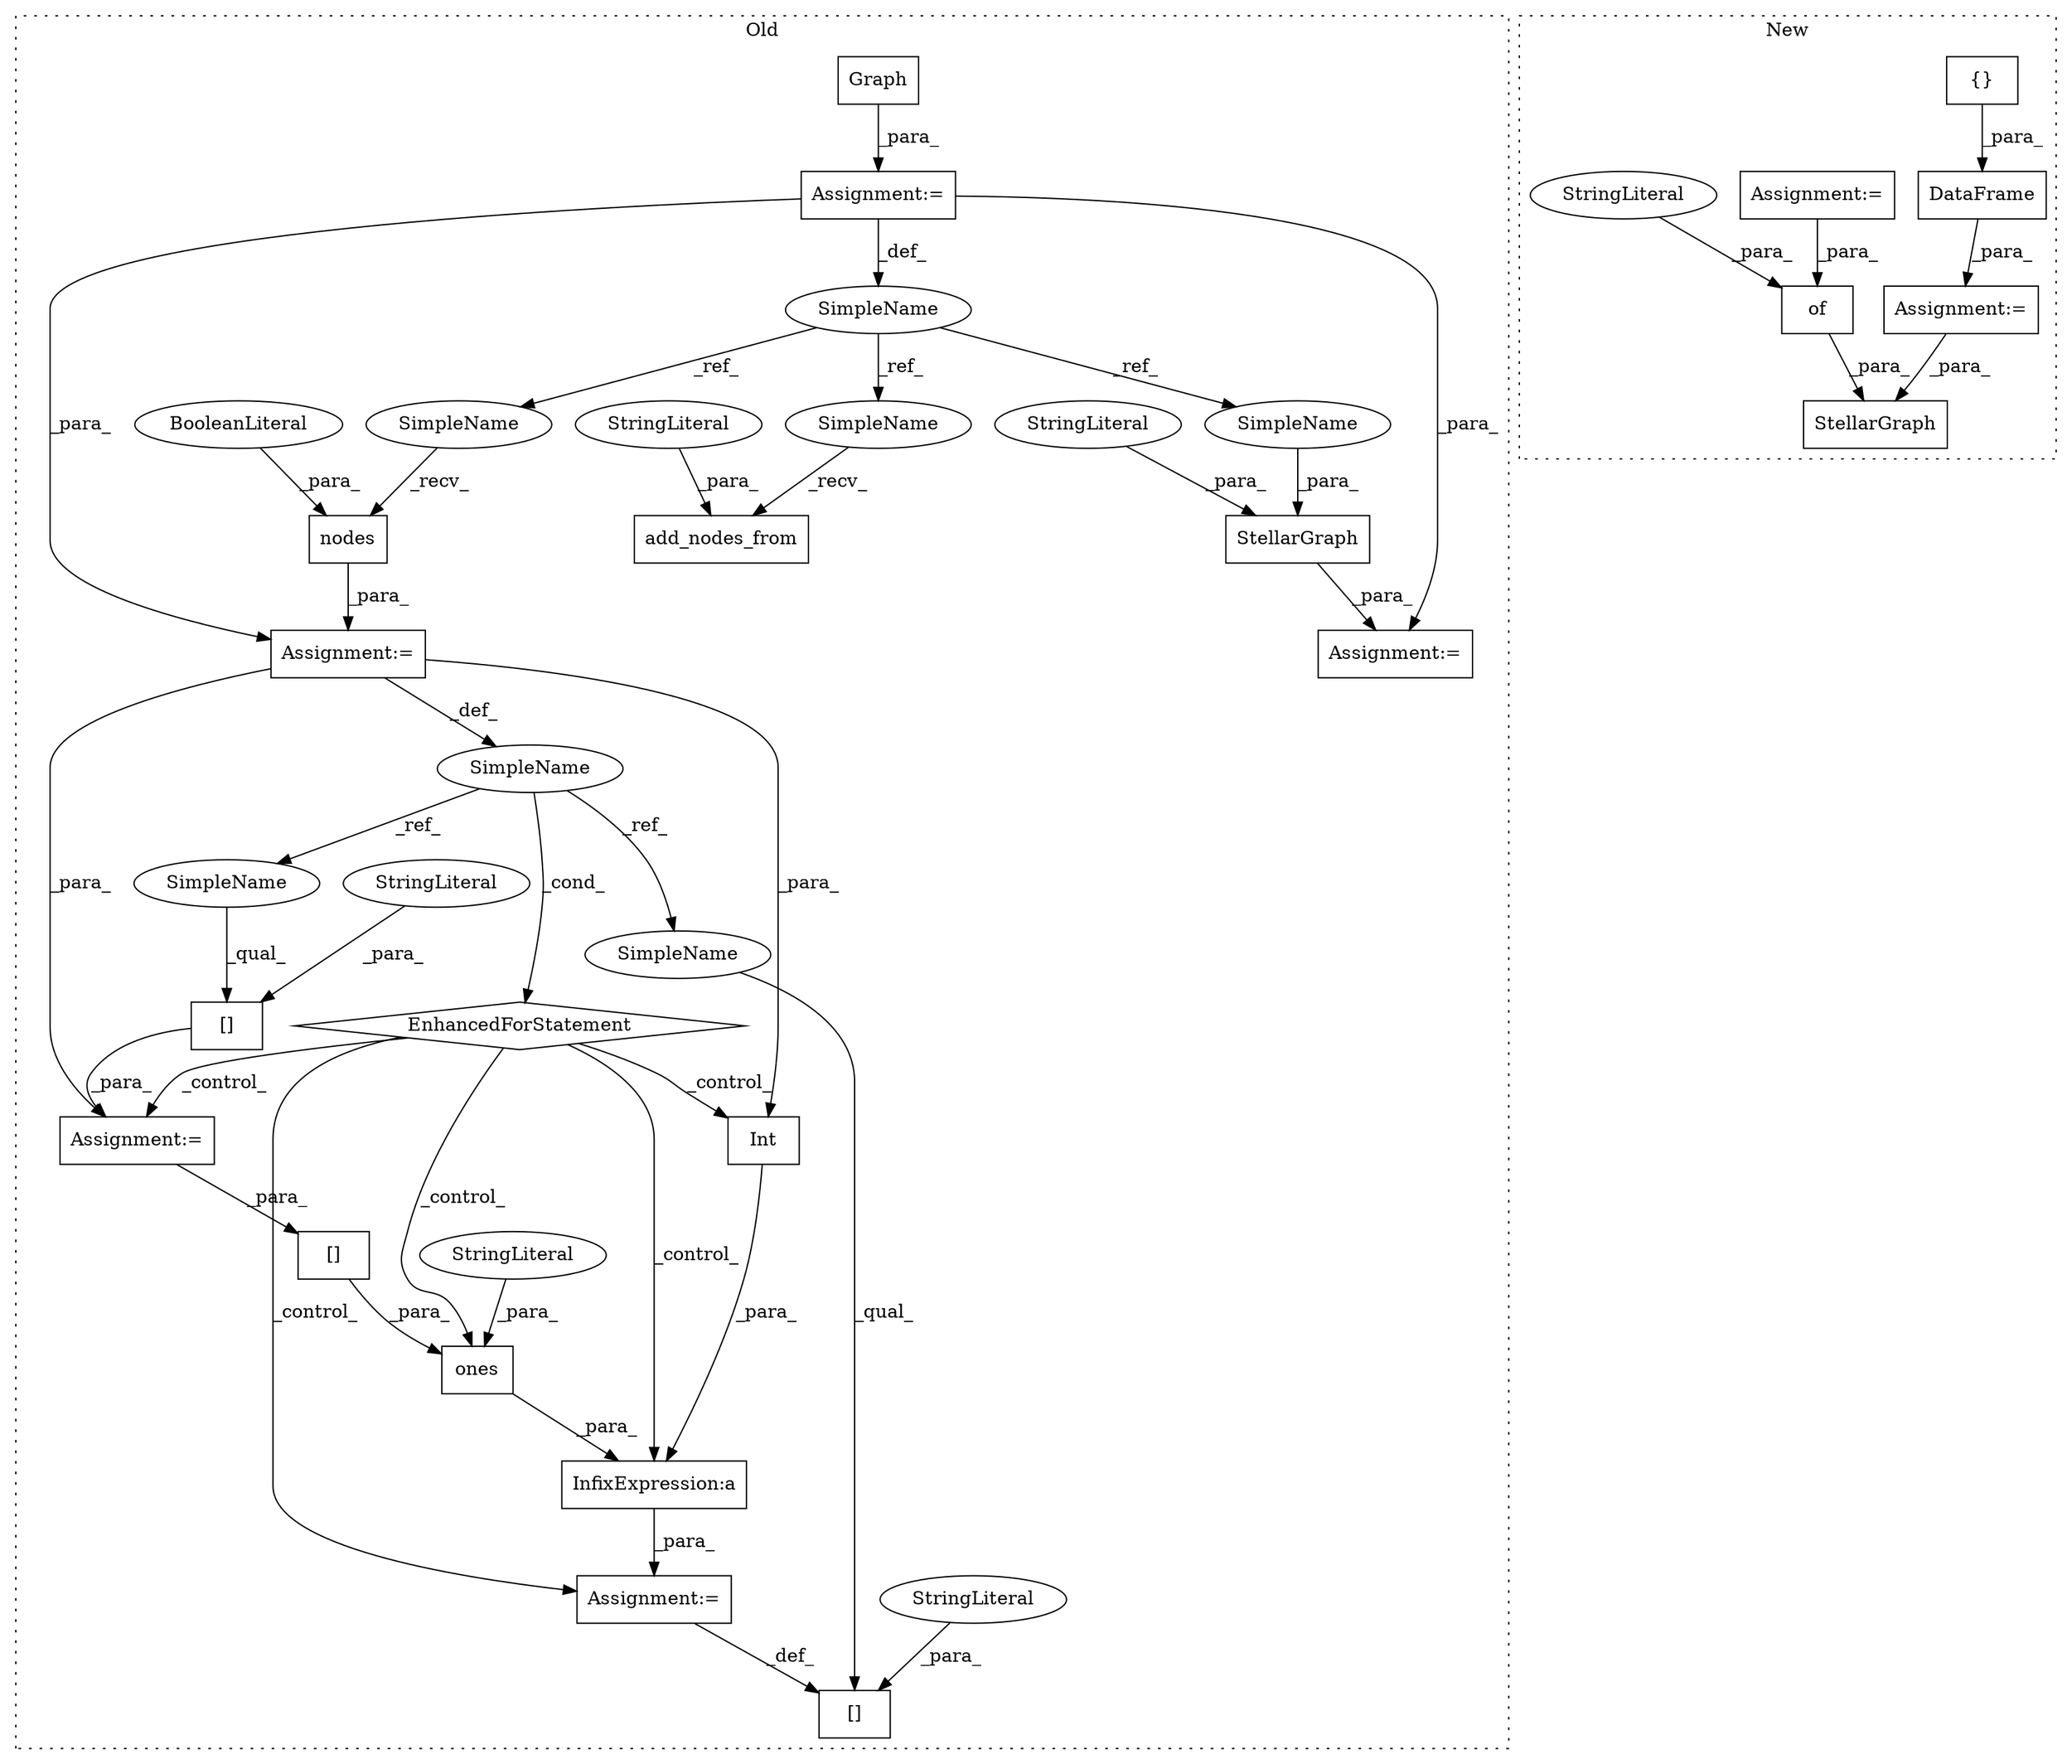 digraph G {
subgraph cluster0 {
1 [label="nodes" a="32" s="2514,2524" l="6,1" shape="box"];
4 [label="Assignment:=" a="7" s="2431,2525" l="69,2" shape="box"];
5 [label="Assignment:=" a="7" s="2140" l="1" shape="box"];
7 [label="SimpleName" a="42" s="2139" l="1" shape="ellipse"];
8 [label="StellarGraph" a="32" s="2659,2683" l="13,1" shape="box"];
9 [label="EnhancedForStatement" a="70" s="2431,2525" l="69,2" shape="diamond"];
11 [label="Graph" a="32" s="2150" l="7" shape="box"];
12 [label="Int" a="32" s="2583,2588" l="4,1" shape="box"];
13 [label="InfixExpression:a" a="27" s="2595" l="3" shape="box"];
14 [label="[]" a="2" s="2564,2579" l="6,1" shape="box"];
15 [label="StringLiteral" a="45" s="2674" l="9" shape="ellipse"];
16 [label="StringLiteral" a="45" s="2570" l="9" shape="ellipse"];
17 [label="Assignment:=" a="7" s="2580" l="1" shape="box"];
19 [label="add_nodes_from" a="32" s="2165,2197" l="15,1" shape="box"];
20 [label="StringLiteral" a="45" s="2193" l="4" shape="ellipse"];
21 [label="BooleanLiteral" a="9" s="2520" l="4" shape="ellipse"];
23 [label="[]" a="2" s="2609,2632" l="21,1" shape="box"];
24 [label="SimpleName" a="42" s="2504" l="5" shape="ellipse"];
25 [label="[]" a="2" s="2540,2553" l="6,1" shape="box"];
27 [label="StringLiteral" a="45" s="2546" l="7" shape="ellipse"];
28 [label="ones" a="32" s="2604,2639" l="5,1" shape="box"];
29 [label="StringLiteral" a="45" s="2634" l="5" shape="ellipse"];
30 [label="Assignment:=" a="7" s="2658" l="1" shape="box"];
31 [label="Assignment:=" a="7" s="2539" l="1" shape="box"];
32 [label="SimpleName" a="42" s="2564" l="5" shape="ellipse"];
33 [label="SimpleName" a="42" s="2540" l="5" shape="ellipse"];
34 [label="SimpleName" a="42" s="2672" l="1" shape="ellipse"];
35 [label="SimpleName" a="42" s="2163" l="1" shape="ellipse"];
36 [label="SimpleName" a="42" s="2512" l="1" shape="ellipse"];
label = "Old";
style="dotted";
}
subgraph cluster1 {
2 [label="DataFrame" a="32" s="2639,2726" l="10,1" shape="box"];
3 [label="{}" a="4" s="2694,2712" l="1,1" shape="box"];
6 [label="Assignment:=" a="7" s="2509" l="1" shape="box"];
10 [label="StellarGraph" a="32" s="2746,2770" l="13,1" shape="box"];
18 [label="Assignment:=" a="7" s="1974" l="20" shape="box"];
22 [label="of" a="32" s="2295,2497" l="3,1" shape="box"];
26 [label="StringLiteral" a="45" s="2398" l="4" shape="ellipse"];
label = "New";
style="dotted";
}
1 -> 4 [label="_para_"];
2 -> 6 [label="_para_"];
3 -> 2 [label="_para_"];
4 -> 31 [label="_para_"];
4 -> 24 [label="_def_"];
4 -> 12 [label="_para_"];
5 -> 30 [label="_para_"];
5 -> 7 [label="_def_"];
5 -> 4 [label="_para_"];
6 -> 10 [label="_para_"];
7 -> 35 [label="_ref_"];
7 -> 34 [label="_ref_"];
7 -> 36 [label="_ref_"];
8 -> 30 [label="_para_"];
9 -> 28 [label="_control_"];
9 -> 17 [label="_control_"];
9 -> 13 [label="_control_"];
9 -> 31 [label="_control_"];
9 -> 12 [label="_control_"];
11 -> 5 [label="_para_"];
12 -> 13 [label="_para_"];
13 -> 17 [label="_para_"];
15 -> 8 [label="_para_"];
16 -> 14 [label="_para_"];
17 -> 14 [label="_def_"];
18 -> 22 [label="_para_"];
20 -> 19 [label="_para_"];
21 -> 1 [label="_para_"];
22 -> 10 [label="_para_"];
23 -> 28 [label="_para_"];
24 -> 32 [label="_ref_"];
24 -> 9 [label="_cond_"];
24 -> 33 [label="_ref_"];
25 -> 31 [label="_para_"];
26 -> 22 [label="_para_"];
27 -> 25 [label="_para_"];
28 -> 13 [label="_para_"];
29 -> 28 [label="_para_"];
31 -> 23 [label="_para_"];
32 -> 14 [label="_qual_"];
33 -> 25 [label="_qual_"];
34 -> 8 [label="_para_"];
35 -> 19 [label="_recv_"];
36 -> 1 [label="_recv_"];
}